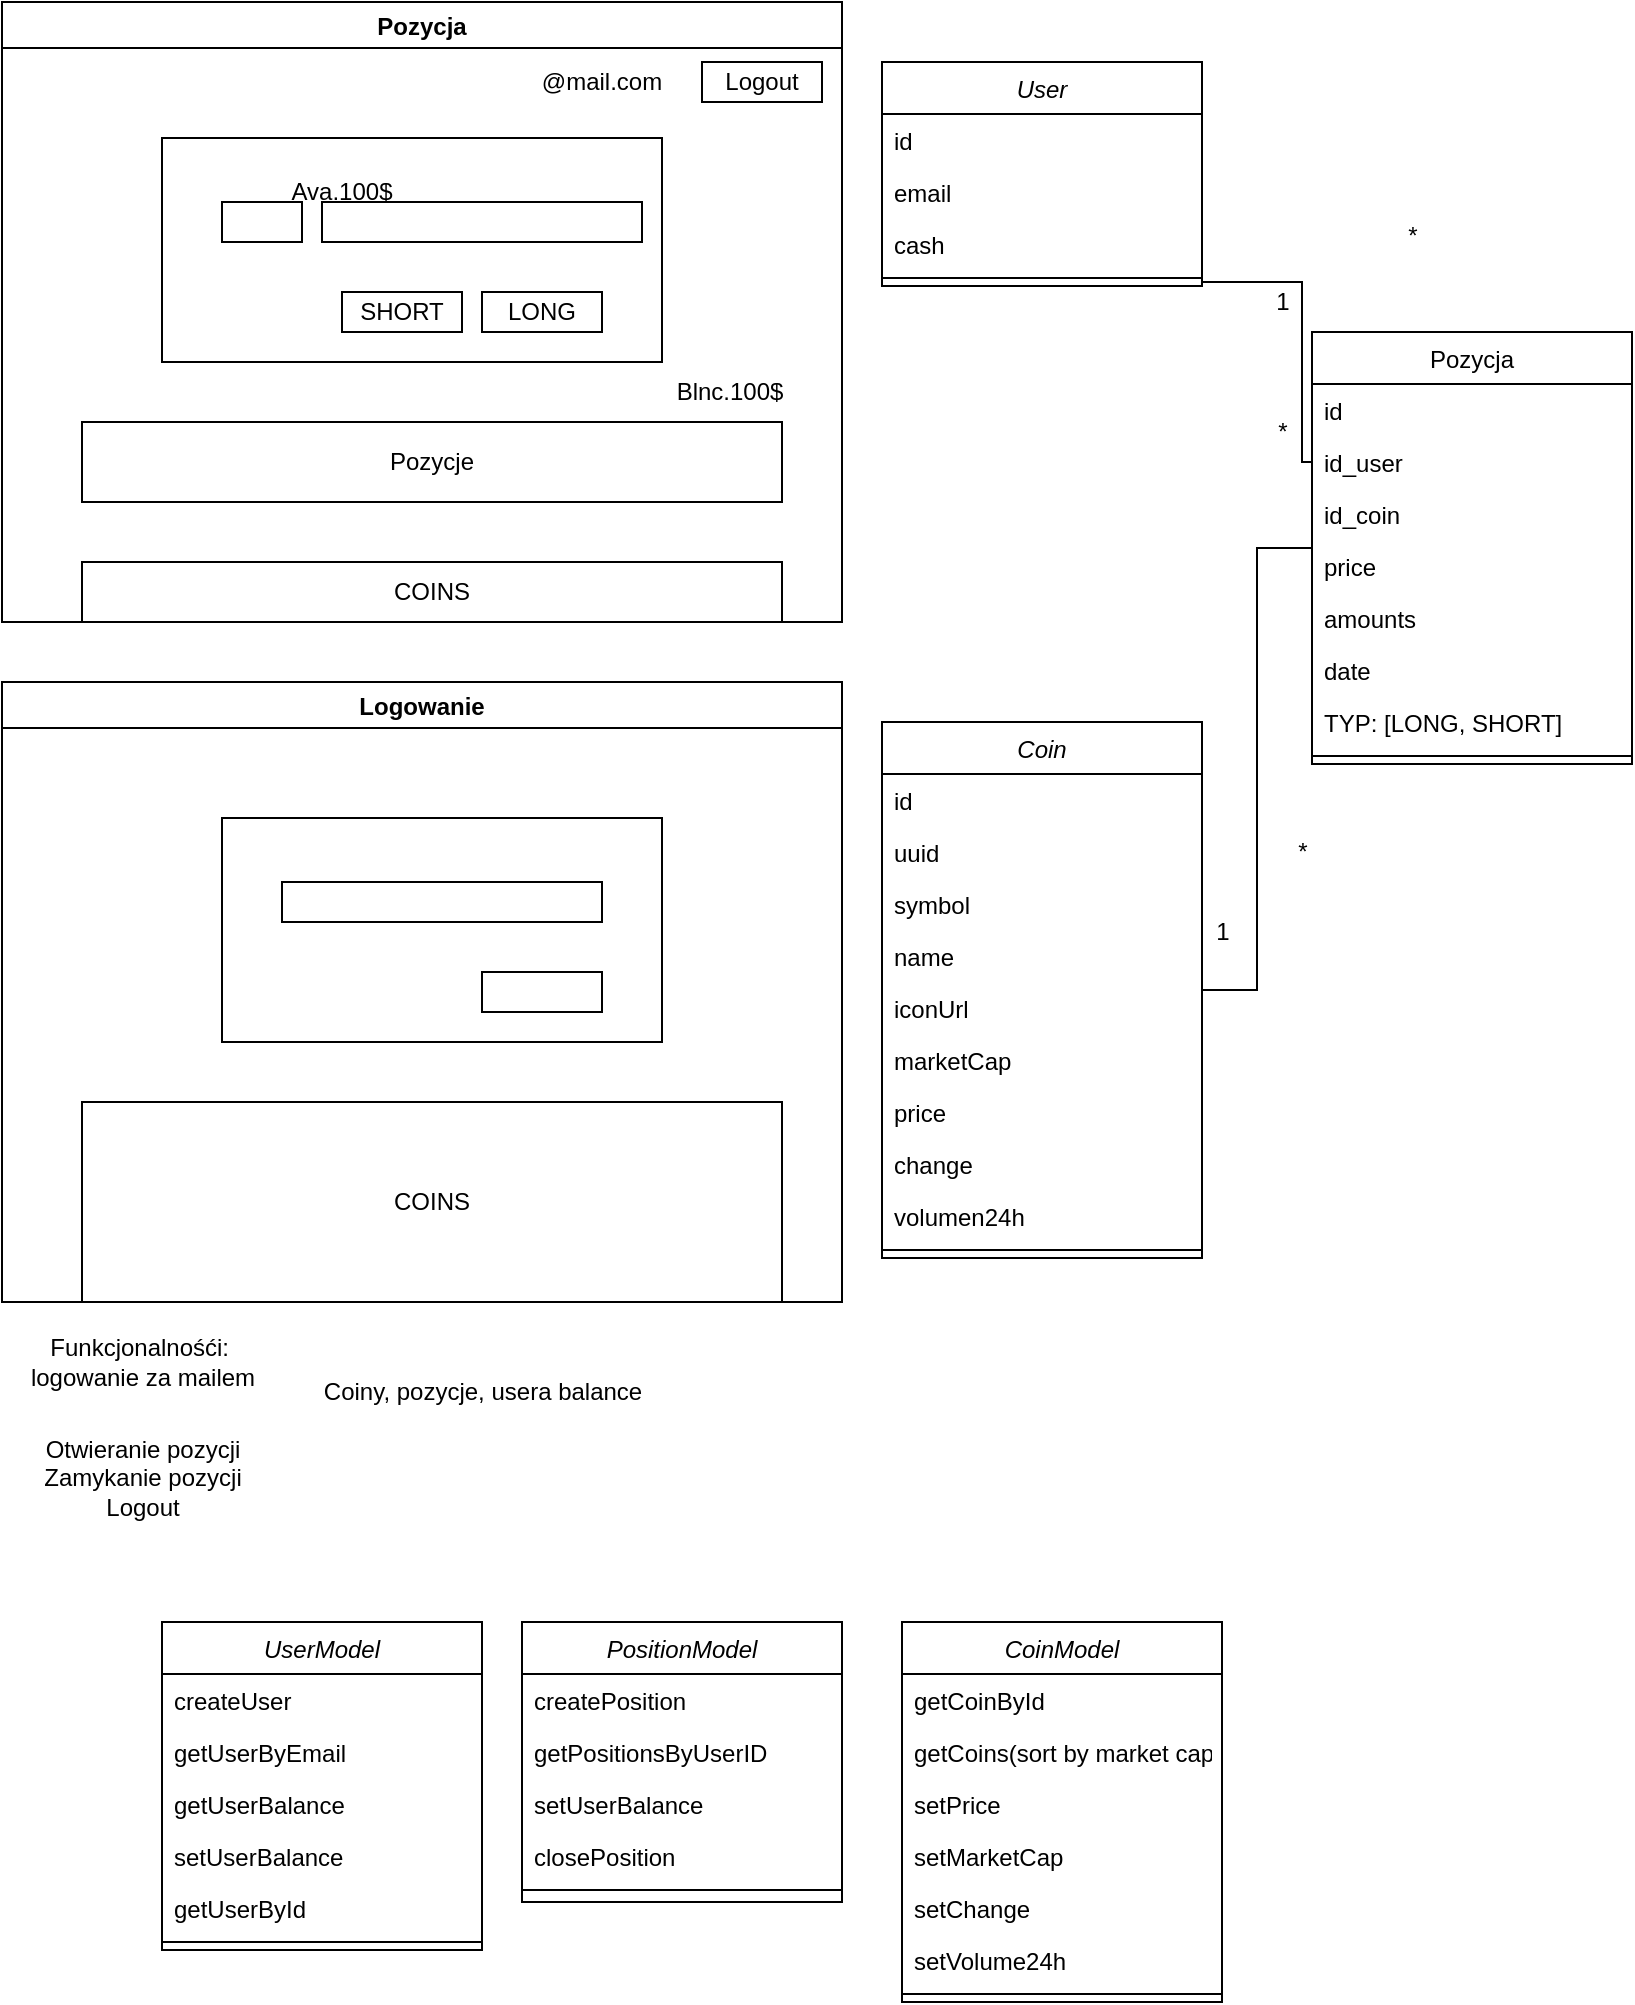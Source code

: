<mxfile version="21.0.2" type="device"><diagram id="C5RBs43oDa-KdzZeNtuy" name="Page-1"><mxGraphModel dx="567" dy="622" grid="1" gridSize="10" guides="1" tooltips="1" connect="1" arrows="1" fold="1" page="1" pageScale="1" pageWidth="827" pageHeight="1169" math="0" shadow="0"><root><mxCell id="WIyWlLk6GJQsqaUBKTNV-0"/><mxCell id="WIyWlLk6GJQsqaUBKTNV-1" parent="WIyWlLk6GJQsqaUBKTNV-0"/><mxCell id="zkfFHV4jXpPFQw0GAbJ--0" value="User" style="swimlane;fontStyle=2;align=center;verticalAlign=top;childLayout=stackLayout;horizontal=1;startSize=26;horizontalStack=0;resizeParent=1;resizeLast=0;collapsible=1;marginBottom=0;rounded=0;shadow=0;strokeWidth=1;" parent="WIyWlLk6GJQsqaUBKTNV-1" vertex="1"><mxGeometry x="450" y="40" width="160" height="112" as="geometry"><mxRectangle x="230" y="140" width="160" height="26" as="alternateBounds"/></mxGeometry></mxCell><mxCell id="zkfFHV4jXpPFQw0GAbJ--1" value="id" style="text;align=left;verticalAlign=top;spacingLeft=4;spacingRight=4;overflow=hidden;rotatable=0;points=[[0,0.5],[1,0.5]];portConstraint=eastwest;" parent="zkfFHV4jXpPFQw0GAbJ--0" vertex="1"><mxGeometry y="26" width="160" height="26" as="geometry"/></mxCell><mxCell id="zkfFHV4jXpPFQw0GAbJ--2" value="email" style="text;align=left;verticalAlign=top;spacingLeft=4;spacingRight=4;overflow=hidden;rotatable=0;points=[[0,0.5],[1,0.5]];portConstraint=eastwest;rounded=0;shadow=0;html=0;" parent="zkfFHV4jXpPFQw0GAbJ--0" vertex="1"><mxGeometry y="52" width="160" height="26" as="geometry"/></mxCell><mxCell id="ScOGO8nf-m2VfMAGZTjy-44" value="cash" style="text;align=left;verticalAlign=top;spacingLeft=4;spacingRight=4;overflow=hidden;rotatable=0;points=[[0,0.5],[1,0.5]];portConstraint=eastwest;rounded=0;shadow=0;html=0;" parent="zkfFHV4jXpPFQw0GAbJ--0" vertex="1"><mxGeometry y="78" width="160" height="26" as="geometry"/></mxCell><mxCell id="zkfFHV4jXpPFQw0GAbJ--4" value="" style="line;html=1;strokeWidth=1;align=left;verticalAlign=middle;spacingTop=-1;spacingLeft=3;spacingRight=3;rotatable=0;labelPosition=right;points=[];portConstraint=eastwest;" parent="zkfFHV4jXpPFQw0GAbJ--0" vertex="1"><mxGeometry y="104" width="160" height="8" as="geometry"/></mxCell><mxCell id="ScOGO8nf-m2VfMAGZTjy-1" style="edgeStyle=orthogonalEdgeStyle;rounded=0;orthogonalLoop=1;jettySize=auto;html=1;endArrow=none;endFill=0;" parent="WIyWlLk6GJQsqaUBKTNV-1" source="zkfFHV4jXpPFQw0GAbJ--13" target="zkfFHV4jXpPFQw0GAbJ--0" edge="1"><mxGeometry relative="1" as="geometry"><Array as="points"><mxPoint x="660" y="240"/><mxPoint x="660" y="150"/></Array></mxGeometry></mxCell><mxCell id="ScOGO8nf-m2VfMAGZTjy-20" style="edgeStyle=orthogonalEdgeStyle;rounded=0;orthogonalLoop=1;jettySize=auto;html=1;endArrow=none;endFill=0;" parent="WIyWlLk6GJQsqaUBKTNV-1" source="zkfFHV4jXpPFQw0GAbJ--13" target="ScOGO8nf-m2VfMAGZTjy-9" edge="1"><mxGeometry relative="1" as="geometry"/></mxCell><mxCell id="zkfFHV4jXpPFQw0GAbJ--13" value="Pozycja" style="swimlane;fontStyle=0;align=center;verticalAlign=top;childLayout=stackLayout;horizontal=1;startSize=26;horizontalStack=0;resizeParent=1;resizeLast=0;collapsible=1;marginBottom=0;rounded=0;shadow=0;strokeWidth=1;" parent="WIyWlLk6GJQsqaUBKTNV-1" vertex="1"><mxGeometry x="665" y="175" width="160" height="216" as="geometry"><mxRectangle x="340" y="380" width="170" height="26" as="alternateBounds"/></mxGeometry></mxCell><mxCell id="zkfFHV4jXpPFQw0GAbJ--14" value="id&#xa;" style="text;align=left;verticalAlign=top;spacingLeft=4;spacingRight=4;overflow=hidden;rotatable=0;points=[[0,0.5],[1,0.5]];portConstraint=eastwest;" parent="zkfFHV4jXpPFQw0GAbJ--13" vertex="1"><mxGeometry y="26" width="160" height="26" as="geometry"/></mxCell><mxCell id="ScOGO8nf-m2VfMAGZTjy-0" value="id_user" style="text;align=left;verticalAlign=top;spacingLeft=4;spacingRight=4;overflow=hidden;rotatable=0;points=[[0,0.5],[1,0.5]];portConstraint=eastwest;" parent="zkfFHV4jXpPFQw0GAbJ--13" vertex="1"><mxGeometry y="52" width="160" height="26" as="geometry"/></mxCell><mxCell id="ScOGO8nf-m2VfMAGZTjy-4" value="id_coin" style="text;align=left;verticalAlign=top;spacingLeft=4;spacingRight=4;overflow=hidden;rotatable=0;points=[[0,0.5],[1,0.5]];portConstraint=eastwest;" parent="zkfFHV4jXpPFQw0GAbJ--13" vertex="1"><mxGeometry y="78" width="160" height="26" as="geometry"/></mxCell><mxCell id="ScOGO8nf-m2VfMAGZTjy-6" value="price" style="text;align=left;verticalAlign=top;spacingLeft=4;spacingRight=4;overflow=hidden;rotatable=0;points=[[0,0.5],[1,0.5]];portConstraint=eastwest;" parent="zkfFHV4jXpPFQw0GAbJ--13" vertex="1"><mxGeometry y="104" width="160" height="26" as="geometry"/></mxCell><mxCell id="ScOGO8nf-m2VfMAGZTjy-7" value="amounts" style="text;align=left;verticalAlign=top;spacingLeft=4;spacingRight=4;overflow=hidden;rotatable=0;points=[[0,0.5],[1,0.5]];portConstraint=eastwest;" parent="zkfFHV4jXpPFQw0GAbJ--13" vertex="1"><mxGeometry y="130" width="160" height="26" as="geometry"/></mxCell><mxCell id="ScOGO8nf-m2VfMAGZTjy-8" value="date" style="text;align=left;verticalAlign=top;spacingLeft=4;spacingRight=4;overflow=hidden;rotatable=0;points=[[0,0.5],[1,0.5]];portConstraint=eastwest;" parent="zkfFHV4jXpPFQw0GAbJ--13" vertex="1"><mxGeometry y="156" width="160" height="26" as="geometry"/></mxCell><mxCell id="ScOGO8nf-m2VfMAGZTjy-54" value="TYP: [LONG, SHORT]" style="text;align=left;verticalAlign=top;spacingLeft=4;spacingRight=4;overflow=hidden;rotatable=0;points=[[0,0.5],[1,0.5]];portConstraint=eastwest;" parent="zkfFHV4jXpPFQw0GAbJ--13" vertex="1"><mxGeometry y="182" width="160" height="26" as="geometry"/></mxCell><mxCell id="zkfFHV4jXpPFQw0GAbJ--15" value="" style="line;html=1;strokeWidth=1;align=left;verticalAlign=middle;spacingTop=-1;spacingLeft=3;spacingRight=3;rotatable=0;labelPosition=right;points=[];portConstraint=eastwest;" parent="zkfFHV4jXpPFQw0GAbJ--13" vertex="1"><mxGeometry y="208" width="160" height="8" as="geometry"/></mxCell><mxCell id="ScOGO8nf-m2VfMAGZTjy-2" value="1" style="text;html=1;align=center;verticalAlign=middle;resizable=0;points=[];autosize=1;strokeColor=none;fillColor=none;" parent="WIyWlLk6GJQsqaUBKTNV-1" vertex="1"><mxGeometry x="635" y="145" width="30" height="30" as="geometry"/></mxCell><mxCell id="ScOGO8nf-m2VfMAGZTjy-3" value="*" style="text;html=1;align=center;verticalAlign=middle;resizable=0;points=[];autosize=1;strokeColor=none;fillColor=none;" parent="WIyWlLk6GJQsqaUBKTNV-1" vertex="1"><mxGeometry x="700" y="112" width="30" height="30" as="geometry"/></mxCell><mxCell id="ScOGO8nf-m2VfMAGZTjy-5" style="edgeStyle=orthogonalEdgeStyle;rounded=0;orthogonalLoop=1;jettySize=auto;html=1;exitX=0.75;exitY=0;exitDx=0;exitDy=0;entryX=0.956;entryY=0;entryDx=0;entryDy=0;entryPerimeter=0;endArrow=none;endFill=0;" parent="WIyWlLk6GJQsqaUBKTNV-1" source="zkfFHV4jXpPFQw0GAbJ--13" target="zkfFHV4jXpPFQw0GAbJ--13" edge="1"><mxGeometry relative="1" as="geometry"/></mxCell><mxCell id="ScOGO8nf-m2VfMAGZTjy-9" value="Coin" style="swimlane;fontStyle=2;align=center;verticalAlign=top;childLayout=stackLayout;horizontal=1;startSize=26;horizontalStack=0;resizeParent=1;resizeLast=0;collapsible=1;marginBottom=0;rounded=0;shadow=0;strokeWidth=1;" parent="WIyWlLk6GJQsqaUBKTNV-1" vertex="1"><mxGeometry x="450" y="370" width="160" height="268" as="geometry"><mxRectangle x="230" y="140" width="160" height="26" as="alternateBounds"/></mxGeometry></mxCell><mxCell id="ScOGO8nf-m2VfMAGZTjy-10" value="id" style="text;align=left;verticalAlign=top;spacingLeft=4;spacingRight=4;overflow=hidden;rotatable=0;points=[[0,0.5],[1,0.5]];portConstraint=eastwest;" parent="ScOGO8nf-m2VfMAGZTjy-9" vertex="1"><mxGeometry y="26" width="160" height="26" as="geometry"/></mxCell><mxCell id="ScOGO8nf-m2VfMAGZTjy-11" value="uuid" style="text;align=left;verticalAlign=top;spacingLeft=4;spacingRight=4;overflow=hidden;rotatable=0;points=[[0,0.5],[1,0.5]];portConstraint=eastwest;rounded=0;shadow=0;html=0;" parent="ScOGO8nf-m2VfMAGZTjy-9" vertex="1"><mxGeometry y="52" width="160" height="26" as="geometry"/></mxCell><mxCell id="ScOGO8nf-m2VfMAGZTjy-12" value="symbol" style="text;align=left;verticalAlign=top;spacingLeft=4;spacingRight=4;overflow=hidden;rotatable=0;points=[[0,0.5],[1,0.5]];portConstraint=eastwest;rounded=0;shadow=0;html=0;" parent="ScOGO8nf-m2VfMAGZTjy-9" vertex="1"><mxGeometry y="78" width="160" height="26" as="geometry"/></mxCell><mxCell id="ScOGO8nf-m2VfMAGZTjy-14" value="name" style="text;align=left;verticalAlign=top;spacingLeft=4;spacingRight=4;overflow=hidden;rotatable=0;points=[[0,0.5],[1,0.5]];portConstraint=eastwest;rounded=0;shadow=0;html=0;" parent="ScOGO8nf-m2VfMAGZTjy-9" vertex="1"><mxGeometry y="104" width="160" height="26" as="geometry"/></mxCell><mxCell id="ScOGO8nf-m2VfMAGZTjy-15" value="iconUrl" style="text;align=left;verticalAlign=top;spacingLeft=4;spacingRight=4;overflow=hidden;rotatable=0;points=[[0,0.5],[1,0.5]];portConstraint=eastwest;rounded=0;shadow=0;html=0;" parent="ScOGO8nf-m2VfMAGZTjy-9" vertex="1"><mxGeometry y="130" width="160" height="26" as="geometry"/></mxCell><mxCell id="ScOGO8nf-m2VfMAGZTjy-16" value="marketCap" style="text;align=left;verticalAlign=top;spacingLeft=4;spacingRight=4;overflow=hidden;rotatable=0;points=[[0,0.5],[1,0.5]];portConstraint=eastwest;rounded=0;shadow=0;html=0;" parent="ScOGO8nf-m2VfMAGZTjy-9" vertex="1"><mxGeometry y="156" width="160" height="26" as="geometry"/></mxCell><mxCell id="ScOGO8nf-m2VfMAGZTjy-17" value="price" style="text;align=left;verticalAlign=top;spacingLeft=4;spacingRight=4;overflow=hidden;rotatable=0;points=[[0,0.5],[1,0.5]];portConstraint=eastwest;rounded=0;shadow=0;html=0;" parent="ScOGO8nf-m2VfMAGZTjy-9" vertex="1"><mxGeometry y="182" width="160" height="26" as="geometry"/></mxCell><mxCell id="ScOGO8nf-m2VfMAGZTjy-18" value="change" style="text;align=left;verticalAlign=top;spacingLeft=4;spacingRight=4;overflow=hidden;rotatable=0;points=[[0,0.5],[1,0.5]];portConstraint=eastwest;rounded=0;shadow=0;html=0;" parent="ScOGO8nf-m2VfMAGZTjy-9" vertex="1"><mxGeometry y="208" width="160" height="26" as="geometry"/></mxCell><mxCell id="ScOGO8nf-m2VfMAGZTjy-19" value="volumen24h" style="text;align=left;verticalAlign=top;spacingLeft=4;spacingRight=4;overflow=hidden;rotatable=0;points=[[0,0.5],[1,0.5]];portConstraint=eastwest;rounded=0;shadow=0;html=0;" parent="ScOGO8nf-m2VfMAGZTjy-9" vertex="1"><mxGeometry y="234" width="160" height="26" as="geometry"/></mxCell><mxCell id="ScOGO8nf-m2VfMAGZTjy-13" value="" style="line;html=1;strokeWidth=1;align=left;verticalAlign=middle;spacingTop=-1;spacingLeft=3;spacingRight=3;rotatable=0;labelPosition=right;points=[];portConstraint=eastwest;" parent="ScOGO8nf-m2VfMAGZTjy-9" vertex="1"><mxGeometry y="260" width="160" height="8" as="geometry"/></mxCell><mxCell id="ScOGO8nf-m2VfMAGZTjy-21" value="*" style="text;html=1;align=center;verticalAlign=middle;resizable=0;points=[];autosize=1;strokeColor=none;fillColor=none;" parent="WIyWlLk6GJQsqaUBKTNV-1" vertex="1"><mxGeometry x="635" y="210" width="30" height="30" as="geometry"/></mxCell><mxCell id="ScOGO8nf-m2VfMAGZTjy-22" value="1" style="text;html=1;align=center;verticalAlign=middle;resizable=0;points=[];autosize=1;strokeColor=none;fillColor=none;" parent="WIyWlLk6GJQsqaUBKTNV-1" vertex="1"><mxGeometry x="605" y="460" width="30" height="30" as="geometry"/></mxCell><mxCell id="ScOGO8nf-m2VfMAGZTjy-26" value="Logowanie" style="swimlane;fillColor=none;" parent="WIyWlLk6GJQsqaUBKTNV-1" vertex="1"><mxGeometry x="10" y="350" width="420" height="310" as="geometry"/></mxCell><mxCell id="ScOGO8nf-m2VfMAGZTjy-27" value="" style="rounded=0;whiteSpace=wrap;html=1;fillColor=none;" parent="ScOGO8nf-m2VfMAGZTjy-26" vertex="1"><mxGeometry x="110" y="68" width="220" height="112" as="geometry"/></mxCell><mxCell id="ScOGO8nf-m2VfMAGZTjy-28" value="" style="rounded=0;whiteSpace=wrap;html=1;fillColor=none;" parent="ScOGO8nf-m2VfMAGZTjy-26" vertex="1"><mxGeometry x="140" y="100" width="160" height="20" as="geometry"/></mxCell><mxCell id="ScOGO8nf-m2VfMAGZTjy-30" value="" style="rounded=0;whiteSpace=wrap;html=1;fillColor=none;" parent="ScOGO8nf-m2VfMAGZTjy-26" vertex="1"><mxGeometry x="240" y="145" width="60" height="20" as="geometry"/></mxCell><mxCell id="ScOGO8nf-m2VfMAGZTjy-31" value="COINS" style="rounded=0;whiteSpace=wrap;html=1;fillColor=none;" parent="ScOGO8nf-m2VfMAGZTjy-26" vertex="1"><mxGeometry x="40" y="210" width="350" height="100" as="geometry"/></mxCell><mxCell id="ScOGO8nf-m2VfMAGZTjy-32" value="Funkcjonalnośći:&amp;nbsp;&lt;br&gt;logowanie za mailem" style="text;html=1;align=center;verticalAlign=middle;resizable=0;points=[];autosize=1;strokeColor=none;fillColor=none;" parent="WIyWlLk6GJQsqaUBKTNV-1" vertex="1"><mxGeometry x="10" y="670" width="140" height="40" as="geometry"/></mxCell><mxCell id="ScOGO8nf-m2VfMAGZTjy-34" value="Pozycja" style="swimlane;fillColor=none;" parent="WIyWlLk6GJQsqaUBKTNV-1" vertex="1"><mxGeometry x="10" y="10" width="420" height="310" as="geometry"/></mxCell><mxCell id="ScOGO8nf-m2VfMAGZTjy-35" value="" style="rounded=0;whiteSpace=wrap;html=1;fillColor=none;" parent="ScOGO8nf-m2VfMAGZTjy-34" vertex="1"><mxGeometry x="80" y="68" width="250" height="112" as="geometry"/></mxCell><mxCell id="ScOGO8nf-m2VfMAGZTjy-36" value="" style="rounded=0;whiteSpace=wrap;html=1;fillColor=none;" parent="ScOGO8nf-m2VfMAGZTjy-34" vertex="1"><mxGeometry x="160" y="100" width="160" height="20" as="geometry"/></mxCell><mxCell id="ScOGO8nf-m2VfMAGZTjy-37" value="LONG" style="rounded=0;whiteSpace=wrap;html=1;fillColor=none;" parent="ScOGO8nf-m2VfMAGZTjy-34" vertex="1"><mxGeometry x="240" y="145" width="60" height="20" as="geometry"/></mxCell><mxCell id="ScOGO8nf-m2VfMAGZTjy-38" value="COINS" style="rounded=0;whiteSpace=wrap;html=1;fillColor=none;" parent="ScOGO8nf-m2VfMAGZTjy-34" vertex="1"><mxGeometry x="40" y="280" width="350" height="30" as="geometry"/></mxCell><mxCell id="ScOGO8nf-m2VfMAGZTjy-39" value="" style="rounded=0;whiteSpace=wrap;html=1;fillColor=none;" parent="ScOGO8nf-m2VfMAGZTjy-34" vertex="1"><mxGeometry x="110" y="100" width="40" height="20" as="geometry"/></mxCell><mxCell id="ScOGO8nf-m2VfMAGZTjy-40" style="edgeStyle=orthogonalEdgeStyle;rounded=0;orthogonalLoop=1;jettySize=auto;html=1;exitX=0.5;exitY=0;exitDx=0;exitDy=0;entryX=0.75;entryY=0;entryDx=0;entryDy=0;endArrow=none;endFill=0;" parent="ScOGO8nf-m2VfMAGZTjy-34" source="ScOGO8nf-m2VfMAGZTjy-39" target="ScOGO8nf-m2VfMAGZTjy-39" edge="1"><mxGeometry relative="1" as="geometry"/></mxCell><mxCell id="ScOGO8nf-m2VfMAGZTjy-42" value="Pozycje" style="rounded=0;whiteSpace=wrap;html=1;fillColor=none;" parent="ScOGO8nf-m2VfMAGZTjy-34" vertex="1"><mxGeometry x="40" y="210" width="350" height="40" as="geometry"/></mxCell><mxCell id="ScOGO8nf-m2VfMAGZTjy-45" value="Logout" style="rounded=0;whiteSpace=wrap;html=1;fillColor=none;" parent="ScOGO8nf-m2VfMAGZTjy-34" vertex="1"><mxGeometry x="350" y="30" width="60" height="20" as="geometry"/></mxCell><mxCell id="ScOGO8nf-m2VfMAGZTjy-49" value="Ava.100$" style="text;html=1;strokeColor=none;fillColor=none;align=center;verticalAlign=middle;whiteSpace=wrap;rounded=0;" parent="ScOGO8nf-m2VfMAGZTjy-34" vertex="1"><mxGeometry x="140" y="80" width="60" height="30" as="geometry"/></mxCell><mxCell id="ScOGO8nf-m2VfMAGZTjy-53" value="SHORT" style="rounded=0;whiteSpace=wrap;html=1;fillColor=none;" parent="ScOGO8nf-m2VfMAGZTjy-34" vertex="1"><mxGeometry x="170" y="145" width="60" height="20" as="geometry"/></mxCell><mxCell id="ScOGO8nf-m2VfMAGZTjy-55" value="@mail.com" style="text;html=1;strokeColor=none;fillColor=none;align=center;verticalAlign=middle;whiteSpace=wrap;rounded=0;" parent="ScOGO8nf-m2VfMAGZTjy-34" vertex="1"><mxGeometry x="270" y="25" width="60" height="30" as="geometry"/></mxCell><mxCell id="ScOGO8nf-m2VfMAGZTjy-56" value="Blnc.100$" style="text;html=1;strokeColor=none;fillColor=none;align=center;verticalAlign=middle;whiteSpace=wrap;rounded=0;" parent="ScOGO8nf-m2VfMAGZTjy-34" vertex="1"><mxGeometry x="334" y="180" width="60" height="30" as="geometry"/></mxCell><mxCell id="ScOGO8nf-m2VfMAGZTjy-57" value="Otwieranie pozycji&lt;br&gt;Zamykanie pozycji&lt;br&gt;Logout&lt;br&gt;&lt;br&gt;" style="text;html=1;align=center;verticalAlign=middle;resizable=0;points=[];autosize=1;strokeColor=none;fillColor=none;" parent="WIyWlLk6GJQsqaUBKTNV-1" vertex="1"><mxGeometry x="20" y="720" width="120" height="70" as="geometry"/></mxCell><mxCell id="ScOGO8nf-m2VfMAGZTjy-58" value="Coiny, pozycje, usera balance" style="text;html=1;align=center;verticalAlign=middle;resizable=0;points=[];autosize=1;strokeColor=none;fillColor=none;" parent="WIyWlLk6GJQsqaUBKTNV-1" vertex="1"><mxGeometry x="160" y="690" width="180" height="30" as="geometry"/></mxCell><mxCell id="ScOGO8nf-m2VfMAGZTjy-61" value="*" style="text;html=1;align=center;verticalAlign=middle;resizable=0;points=[];autosize=1;strokeColor=none;fillColor=none;" parent="WIyWlLk6GJQsqaUBKTNV-1" vertex="1"><mxGeometry x="645" y="420" width="30" height="30" as="geometry"/></mxCell><mxCell id="_WTGwZMk1oNUJddBn6i_-7" value="UserModel" style="swimlane;fontStyle=2;align=center;verticalAlign=top;childLayout=stackLayout;horizontal=1;startSize=26;horizontalStack=0;resizeParent=1;resizeLast=0;collapsible=1;marginBottom=0;rounded=0;shadow=0;strokeWidth=1;" parent="WIyWlLk6GJQsqaUBKTNV-1" vertex="1"><mxGeometry x="90" y="820" width="160" height="164" as="geometry"><mxRectangle x="230" y="140" width="160" height="26" as="alternateBounds"/></mxGeometry></mxCell><mxCell id="_WTGwZMk1oNUJddBn6i_-33" value="createUser" style="text;align=left;verticalAlign=top;spacingLeft=4;spacingRight=4;overflow=hidden;rotatable=0;points=[[0,0.5],[1,0.5]];portConstraint=eastwest;" parent="_WTGwZMk1oNUJddBn6i_-7" vertex="1"><mxGeometry y="26" width="160" height="26" as="geometry"/></mxCell><mxCell id="_WTGwZMk1oNUJddBn6i_-8" value="getUserByEmail" style="text;align=left;verticalAlign=top;spacingLeft=4;spacingRight=4;overflow=hidden;rotatable=0;points=[[0,0.5],[1,0.5]];portConstraint=eastwest;" parent="_WTGwZMk1oNUJddBn6i_-7" vertex="1"><mxGeometry y="52" width="160" height="26" as="geometry"/></mxCell><mxCell id="_WTGwZMk1oNUJddBn6i_-10" value="getUserBalance" style="text;align=left;verticalAlign=top;spacingLeft=4;spacingRight=4;overflow=hidden;rotatable=0;points=[[0,0.5],[1,0.5]];portConstraint=eastwest;rounded=0;shadow=0;html=0;" parent="_WTGwZMk1oNUJddBn6i_-7" vertex="1"><mxGeometry y="78" width="160" height="26" as="geometry"/></mxCell><mxCell id="_WTGwZMk1oNUJddBn6i_-11" value="setUserBalance" style="text;align=left;verticalAlign=top;spacingLeft=4;spacingRight=4;overflow=hidden;rotatable=0;points=[[0,0.5],[1,0.5]];portConstraint=eastwest;rounded=0;shadow=0;html=0;" parent="_WTGwZMk1oNUJddBn6i_-7" vertex="1"><mxGeometry y="104" width="160" height="26" as="geometry"/></mxCell><mxCell id="_WTGwZMk1oNUJddBn6i_-13" value="getUserById" style="text;align=left;verticalAlign=top;spacingLeft=4;spacingRight=4;overflow=hidden;rotatable=0;points=[[0,0.5],[1,0.5]];portConstraint=eastwest;rounded=0;shadow=0;html=0;" parent="_WTGwZMk1oNUJddBn6i_-7" vertex="1"><mxGeometry y="130" width="160" height="26" as="geometry"/></mxCell><mxCell id="_WTGwZMk1oNUJddBn6i_-12" value="" style="line;html=1;strokeWidth=1;align=left;verticalAlign=middle;spacingTop=-1;spacingLeft=3;spacingRight=3;rotatable=0;labelPosition=right;points=[];portConstraint=eastwest;" parent="_WTGwZMk1oNUJddBn6i_-7" vertex="1"><mxGeometry y="156" width="160" height="8" as="geometry"/></mxCell><mxCell id="_WTGwZMk1oNUJddBn6i_-14" value="PositionModel" style="swimlane;fontStyle=2;align=center;verticalAlign=top;childLayout=stackLayout;horizontal=1;startSize=26;horizontalStack=0;resizeParent=1;resizeLast=0;collapsible=1;marginBottom=0;rounded=0;shadow=0;strokeWidth=1;" parent="WIyWlLk6GJQsqaUBKTNV-1" vertex="1"><mxGeometry x="270" y="820" width="160" height="140" as="geometry"><mxRectangle x="230" y="140" width="160" height="26" as="alternateBounds"/></mxGeometry></mxCell><mxCell id="_WTGwZMk1oNUJddBn6i_-20" value="createPosition&#xa;" style="text;align=left;verticalAlign=top;spacingLeft=4;spacingRight=4;overflow=hidden;rotatable=0;points=[[0,0.5],[1,0.5]];portConstraint=eastwest;rounded=0;shadow=0;html=0;" parent="_WTGwZMk1oNUJddBn6i_-14" vertex="1"><mxGeometry y="26" width="160" height="26" as="geometry"/></mxCell><mxCell id="_WTGwZMk1oNUJddBn6i_-15" value="getPositionsByUserID" style="text;align=left;verticalAlign=top;spacingLeft=4;spacingRight=4;overflow=hidden;rotatable=0;points=[[0,0.5],[1,0.5]];portConstraint=eastwest;" parent="_WTGwZMk1oNUJddBn6i_-14" vertex="1"><mxGeometry y="52" width="160" height="26" as="geometry"/></mxCell><mxCell id="_WTGwZMk1oNUJddBn6i_-17" value="setUserBalance" style="text;align=left;verticalAlign=top;spacingLeft=4;spacingRight=4;overflow=hidden;rotatable=0;points=[[0,0.5],[1,0.5]];portConstraint=eastwest;rounded=0;shadow=0;html=0;" parent="_WTGwZMk1oNUJddBn6i_-14" vertex="1"><mxGeometry y="78" width="160" height="26" as="geometry"/></mxCell><mxCell id="_WTGwZMk1oNUJddBn6i_-18" value="closePosition" style="text;align=left;verticalAlign=top;spacingLeft=4;spacingRight=4;overflow=hidden;rotatable=0;points=[[0,0.5],[1,0.5]];portConstraint=eastwest;rounded=0;shadow=0;html=0;" parent="_WTGwZMk1oNUJddBn6i_-14" vertex="1"><mxGeometry y="104" width="160" height="26" as="geometry"/></mxCell><mxCell id="_WTGwZMk1oNUJddBn6i_-19" value="" style="line;html=1;strokeWidth=1;align=left;verticalAlign=middle;spacingTop=-1;spacingLeft=3;spacingRight=3;rotatable=0;labelPosition=right;points=[];portConstraint=eastwest;" parent="_WTGwZMk1oNUJddBn6i_-14" vertex="1"><mxGeometry y="130" width="160" height="8" as="geometry"/></mxCell><mxCell id="_WTGwZMk1oNUJddBn6i_-21" value="CoinModel" style="swimlane;fontStyle=2;align=center;verticalAlign=top;childLayout=stackLayout;horizontal=1;startSize=26;horizontalStack=0;resizeParent=1;resizeLast=0;collapsible=1;marginBottom=0;rounded=0;shadow=0;strokeWidth=1;" parent="WIyWlLk6GJQsqaUBKTNV-1" vertex="1"><mxGeometry x="460" y="820" width="160" height="190" as="geometry"><mxRectangle x="230" y="140" width="160" height="26" as="alternateBounds"/></mxGeometry></mxCell><mxCell id="_WTGwZMk1oNUJddBn6i_-22" value="getCoinById" style="text;align=left;verticalAlign=top;spacingLeft=4;spacingRight=4;overflow=hidden;rotatable=0;points=[[0,0.5],[1,0.5]];portConstraint=eastwest;rounded=0;shadow=0;html=0;" parent="_WTGwZMk1oNUJddBn6i_-21" vertex="1"><mxGeometry y="26" width="160" height="26" as="geometry"/></mxCell><mxCell id="_WTGwZMk1oNUJddBn6i_-24" value="getCoins(sort by market cap)" style="text;align=left;verticalAlign=top;spacingLeft=4;spacingRight=4;overflow=hidden;rotatable=0;points=[[0,0.5],[1,0.5]];portConstraint=eastwest;rounded=0;shadow=0;html=0;" parent="_WTGwZMk1oNUJddBn6i_-21" vertex="1"><mxGeometry y="52" width="160" height="26" as="geometry"/></mxCell><mxCell id="_WTGwZMk1oNUJddBn6i_-29" value="setPrice&#xa;" style="text;align=left;verticalAlign=top;spacingLeft=4;spacingRight=4;overflow=hidden;rotatable=0;points=[[0,0.5],[1,0.5]];portConstraint=eastwest;rounded=0;shadow=0;html=0;" parent="_WTGwZMk1oNUJddBn6i_-21" vertex="1"><mxGeometry y="78" width="160" height="26" as="geometry"/></mxCell><mxCell id="_WTGwZMk1oNUJddBn6i_-30" value="setMarketCap" style="text;align=left;verticalAlign=top;spacingLeft=4;spacingRight=4;overflow=hidden;rotatable=0;points=[[0,0.5],[1,0.5]];portConstraint=eastwest;rounded=0;shadow=0;html=0;" parent="_WTGwZMk1oNUJddBn6i_-21" vertex="1"><mxGeometry y="104" width="160" height="26" as="geometry"/></mxCell><mxCell id="_WTGwZMk1oNUJddBn6i_-31" value="setChange" style="text;align=left;verticalAlign=top;spacingLeft=4;spacingRight=4;overflow=hidden;rotatable=0;points=[[0,0.5],[1,0.5]];portConstraint=eastwest;rounded=0;shadow=0;html=0;" parent="_WTGwZMk1oNUJddBn6i_-21" vertex="1"><mxGeometry y="130" width="160" height="26" as="geometry"/></mxCell><mxCell id="_WTGwZMk1oNUJddBn6i_-32" value="setVolume24h" style="text;align=left;verticalAlign=top;spacingLeft=4;spacingRight=4;overflow=hidden;rotatable=0;points=[[0,0.5],[1,0.5]];portConstraint=eastwest;rounded=0;shadow=0;html=0;" parent="_WTGwZMk1oNUJddBn6i_-21" vertex="1"><mxGeometry y="156" width="160" height="26" as="geometry"/></mxCell><mxCell id="_WTGwZMk1oNUJddBn6i_-26" value="" style="line;html=1;strokeWidth=1;align=left;verticalAlign=middle;spacingTop=-1;spacingLeft=3;spacingRight=3;rotatable=0;labelPosition=right;points=[];portConstraint=eastwest;" parent="_WTGwZMk1oNUJddBn6i_-21" vertex="1"><mxGeometry y="182" width="160" height="8" as="geometry"/></mxCell></root></mxGraphModel></diagram></mxfile>